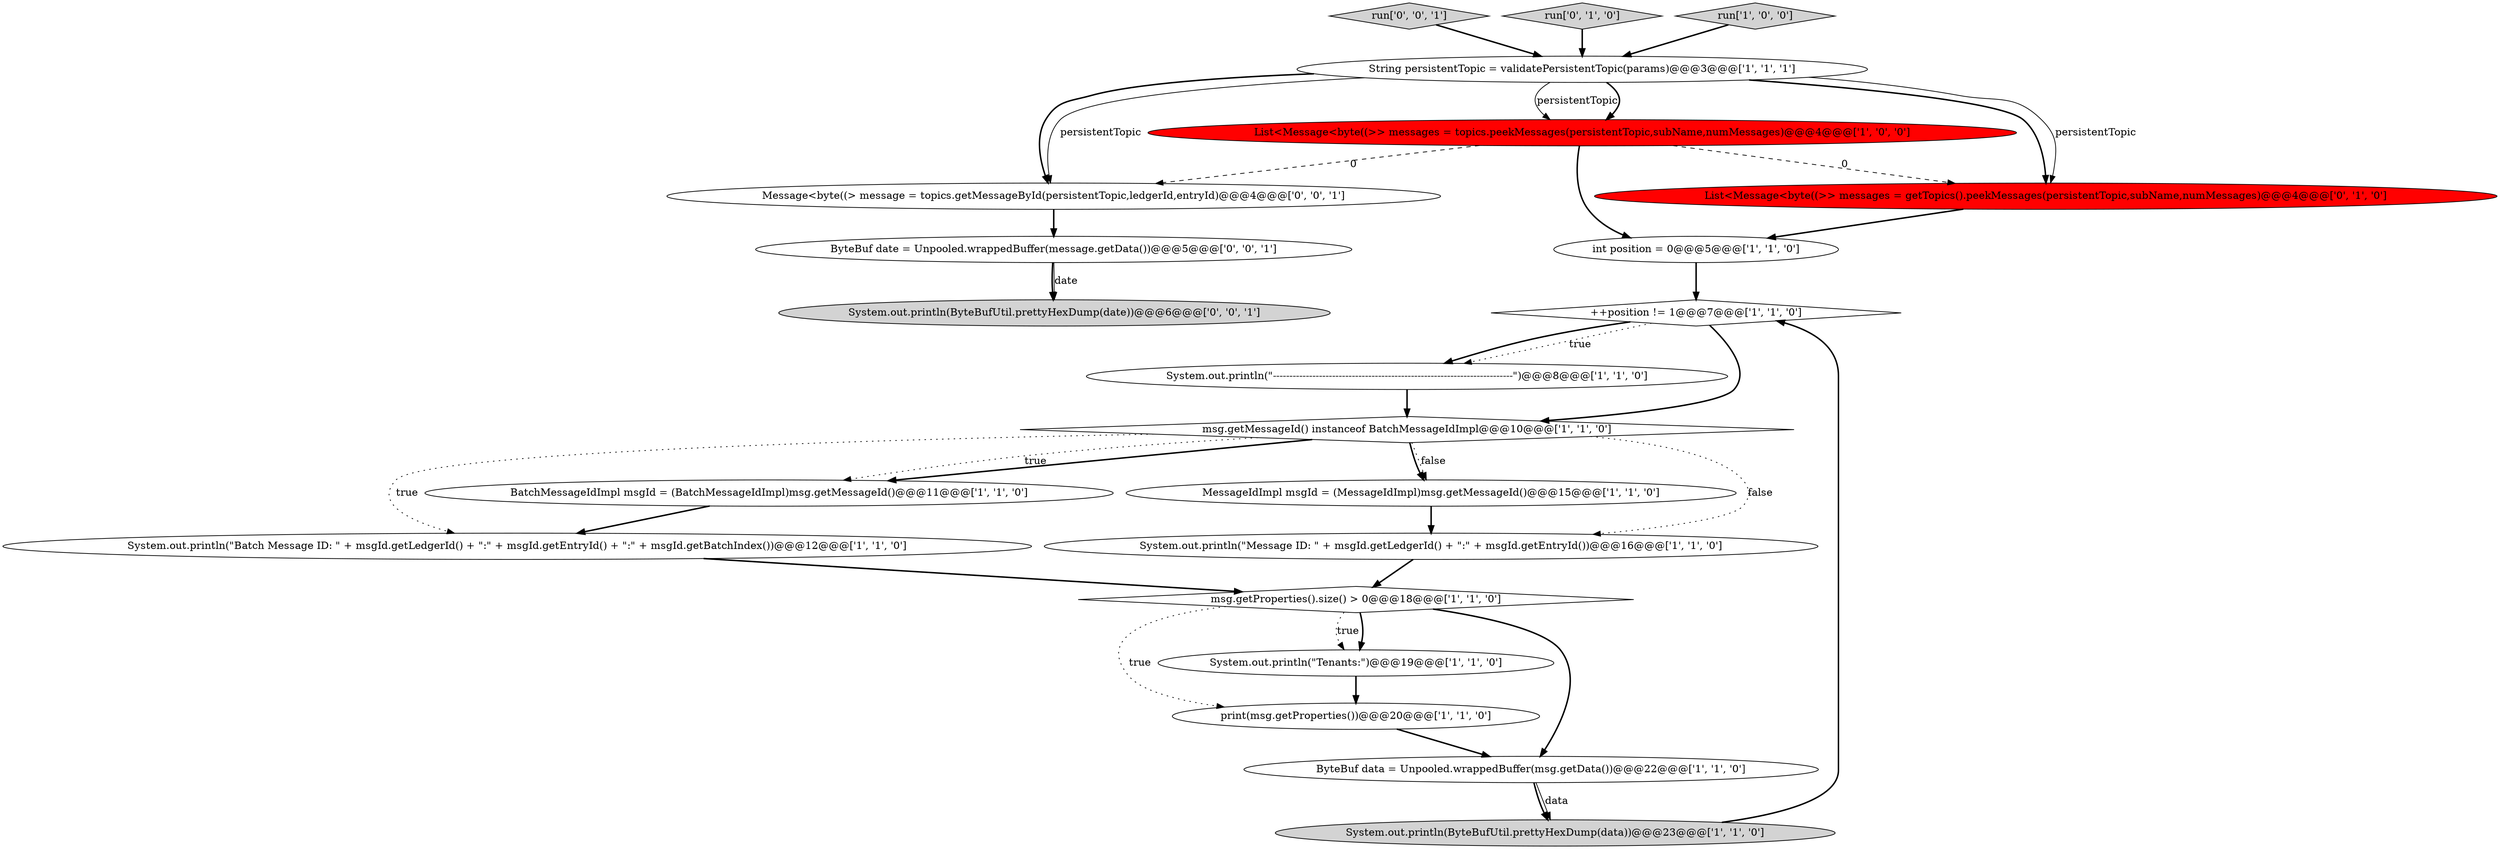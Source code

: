 digraph {
19 [style = filled, label = "Message<byte((> message = topics.getMessageById(persistentTopic,ledgerId,entryId)@@@4@@@['0', '0', '1']", fillcolor = white, shape = ellipse image = "AAA0AAABBB3BBB"];
6 [style = filled, label = "print(msg.getProperties())@@@20@@@['1', '1', '0']", fillcolor = white, shape = ellipse image = "AAA0AAABBB1BBB"];
21 [style = filled, label = "run['0', '0', '1']", fillcolor = lightgray, shape = diamond image = "AAA0AAABBB3BBB"];
2 [style = filled, label = "System.out.println(\"Tenants:\")@@@19@@@['1', '1', '0']", fillcolor = white, shape = ellipse image = "AAA0AAABBB1BBB"];
14 [style = filled, label = "++position != 1@@@7@@@['1', '1', '0']", fillcolor = white, shape = diamond image = "AAA0AAABBB1BBB"];
13 [style = filled, label = "int position = 0@@@5@@@['1', '1', '0']", fillcolor = white, shape = ellipse image = "AAA0AAABBB1BBB"];
0 [style = filled, label = "BatchMessageIdImpl msgId = (BatchMessageIdImpl)msg.getMessageId()@@@11@@@['1', '1', '0']", fillcolor = white, shape = ellipse image = "AAA0AAABBB1BBB"];
10 [style = filled, label = "System.out.println(\"Message ID: \" + msgId.getLedgerId() + \":\" + msgId.getEntryId())@@@16@@@['1', '1', '0']", fillcolor = white, shape = ellipse image = "AAA0AAABBB1BBB"];
18 [style = filled, label = "System.out.println(ByteBufUtil.prettyHexDump(date))@@@6@@@['0', '0', '1']", fillcolor = lightgray, shape = ellipse image = "AAA0AAABBB3BBB"];
8 [style = filled, label = "System.out.println(ByteBufUtil.prettyHexDump(data))@@@23@@@['1', '1', '0']", fillcolor = lightgray, shape = ellipse image = "AAA0AAABBB1BBB"];
1 [style = filled, label = "msg.getMessageId() instanceof BatchMessageIdImpl@@@10@@@['1', '1', '0']", fillcolor = white, shape = diamond image = "AAA0AAABBB1BBB"];
12 [style = filled, label = "List<Message<byte((>> messages = topics.peekMessages(persistentTopic,subName,numMessages)@@@4@@@['1', '0', '0']", fillcolor = red, shape = ellipse image = "AAA1AAABBB1BBB"];
17 [style = filled, label = "List<Message<byte((>> messages = getTopics().peekMessages(persistentTopic,subName,numMessages)@@@4@@@['0', '1', '0']", fillcolor = red, shape = ellipse image = "AAA1AAABBB2BBB"];
4 [style = filled, label = "System.out.println(\"-------------------------------------------------------------------------\")@@@8@@@['1', '1', '0']", fillcolor = white, shape = ellipse image = "AAA0AAABBB1BBB"];
3 [style = filled, label = "ByteBuf data = Unpooled.wrappedBuffer(msg.getData())@@@22@@@['1', '1', '0']", fillcolor = white, shape = ellipse image = "AAA0AAABBB1BBB"];
7 [style = filled, label = "System.out.println(\"Batch Message ID: \" + msgId.getLedgerId() + \":\" + msgId.getEntryId() + \":\" + msgId.getBatchIndex())@@@12@@@['1', '1', '0']", fillcolor = white, shape = ellipse image = "AAA0AAABBB1BBB"];
9 [style = filled, label = "String persistentTopic = validatePersistentTopic(params)@@@3@@@['1', '1', '1']", fillcolor = white, shape = ellipse image = "AAA0AAABBB1BBB"];
16 [style = filled, label = "run['0', '1', '0']", fillcolor = lightgray, shape = diamond image = "AAA0AAABBB2BBB"];
20 [style = filled, label = "ByteBuf date = Unpooled.wrappedBuffer(message.getData())@@@5@@@['0', '0', '1']", fillcolor = white, shape = ellipse image = "AAA0AAABBB3BBB"];
5 [style = filled, label = "MessageIdImpl msgId = (MessageIdImpl)msg.getMessageId()@@@15@@@['1', '1', '0']", fillcolor = white, shape = ellipse image = "AAA0AAABBB1BBB"];
11 [style = filled, label = "run['1', '0', '0']", fillcolor = lightgray, shape = diamond image = "AAA0AAABBB1BBB"];
15 [style = filled, label = "msg.getProperties().size() > 0@@@18@@@['1', '1', '0']", fillcolor = white, shape = diamond image = "AAA0AAABBB1BBB"];
1->5 [style = bold, label=""];
6->3 [style = bold, label=""];
5->10 [style = bold, label=""];
15->2 [style = bold, label=""];
10->15 [style = bold, label=""];
2->6 [style = bold, label=""];
19->20 [style = bold, label=""];
15->2 [style = dotted, label="true"];
12->17 [style = dashed, label="0"];
8->14 [style = bold, label=""];
9->17 [style = bold, label=""];
1->0 [style = bold, label=""];
15->3 [style = bold, label=""];
11->9 [style = bold, label=""];
14->1 [style = bold, label=""];
0->7 [style = bold, label=""];
1->7 [style = dotted, label="true"];
20->18 [style = bold, label=""];
20->18 [style = solid, label="date"];
12->13 [style = bold, label=""];
3->8 [style = solid, label="data"];
21->9 [style = bold, label=""];
1->10 [style = dotted, label="false"];
9->12 [style = solid, label="persistentTopic"];
9->17 [style = solid, label="persistentTopic"];
12->19 [style = dashed, label="0"];
9->19 [style = solid, label="persistentTopic"];
3->8 [style = bold, label=""];
15->6 [style = dotted, label="true"];
9->19 [style = bold, label=""];
7->15 [style = bold, label=""];
1->5 [style = dotted, label="false"];
4->1 [style = bold, label=""];
17->13 [style = bold, label=""];
9->12 [style = bold, label=""];
1->0 [style = dotted, label="true"];
14->4 [style = dotted, label="true"];
13->14 [style = bold, label=""];
16->9 [style = bold, label=""];
14->4 [style = bold, label=""];
}
